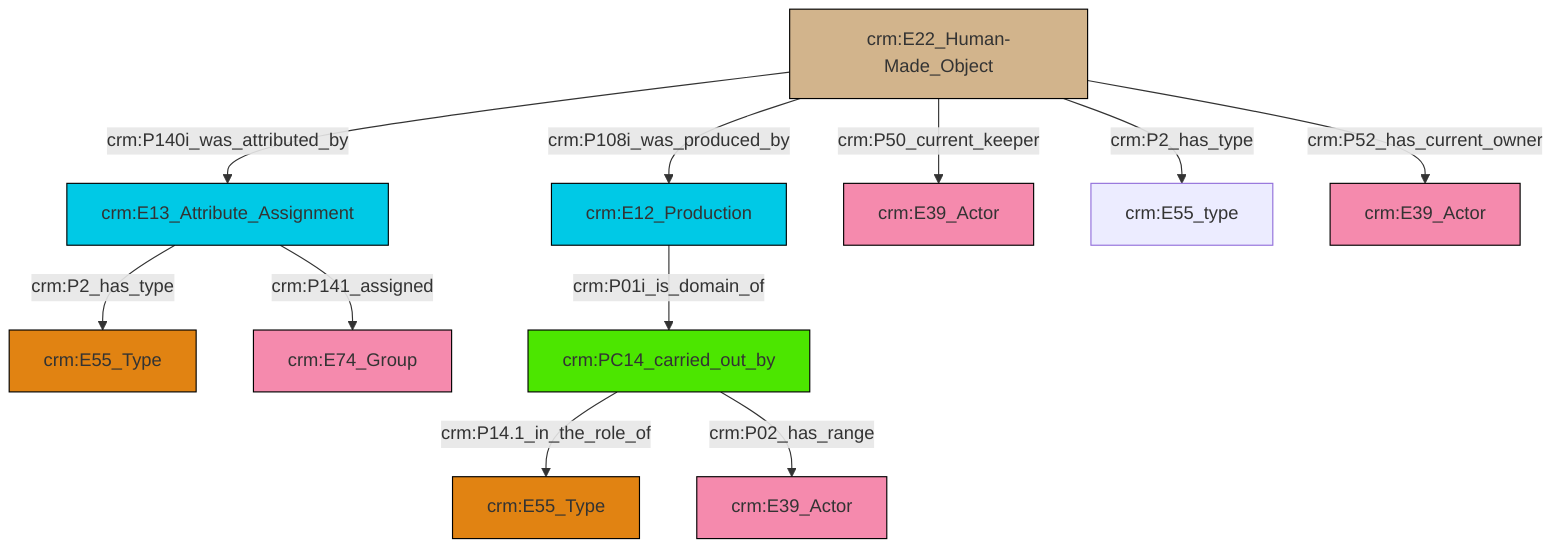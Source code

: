 graph TD
classDef Literal fill:#f2f2f2,stroke:#000000;
classDef CRM_Entity fill:#FFFFFF,stroke:#000000;
classDef Temporal_Entity fill:#00C9E6, stroke:#000000;
classDef Type fill:#E18312, stroke:#000000;
classDef Time-Span fill:#2C9C91, stroke:#000000;
classDef Appellation fill:#FFEB7F, stroke:#000000;
classDef Place fill:#008836, stroke:#000000;
classDef Persistent_Item fill:#B266B2, stroke:#000000;
classDef Conceptual_Object fill:#FFD700, stroke:#000000;
classDef Physical_Thing fill:#D2B48C, stroke:#000000;
classDef Actor fill:#f58aad, stroke:#000000;
classDef PC_Classes fill:#4ce600, stroke:#000000;
classDef Multi fill:#cccccc,stroke:#000000;

2["crm:E22_Human-Made_Object"]:::Physical_Thing -->|crm:P140i_was_attributed_by| 3["crm:E13_Attribute_Assignment"]:::Temporal_Entity
2["crm:E22_Human-Made_Object"]:::Physical_Thing -->|crm:P108i_was_produced_by| 6["crm:E12_Production"]:::Temporal_Entity
7["crm:PC14_carried_out_by"]:::PC_Classes -->|crm:P14.1_in_the_role_of| 8["crm:E55_Type"]:::Type
7["crm:PC14_carried_out_by"]:::PC_Classes -->|crm:P02_has_range| 10["crm:E39_Actor"]:::Actor
3["crm:E13_Attribute_Assignment"]:::Temporal_Entity -->|crm:P2_has_type| 13["crm:E55_Type"]:::Type
2["crm:E22_Human-Made_Object"]:::Physical_Thing -->|crm:P50_current_keeper| 11["crm:E39_Actor"]:::Actor
6["crm:E12_Production"]:::Temporal_Entity -->|crm:P01i_is_domain_of| 7["crm:PC14_carried_out_by"]:::PC_Classes
2["crm:E22_Human-Made_Object"]:::Physical_Thing -->|crm:P2_has_type| 15["crm:E55_type"]:::Default
3["crm:E13_Attribute_Assignment"]:::Temporal_Entity -->|crm:P141_assigned| 0["crm:E74_Group"]:::Actor
2["crm:E22_Human-Made_Object"]:::Physical_Thing -->|crm:P52_has_current_owner| 4["crm:E39_Actor"]:::Actor